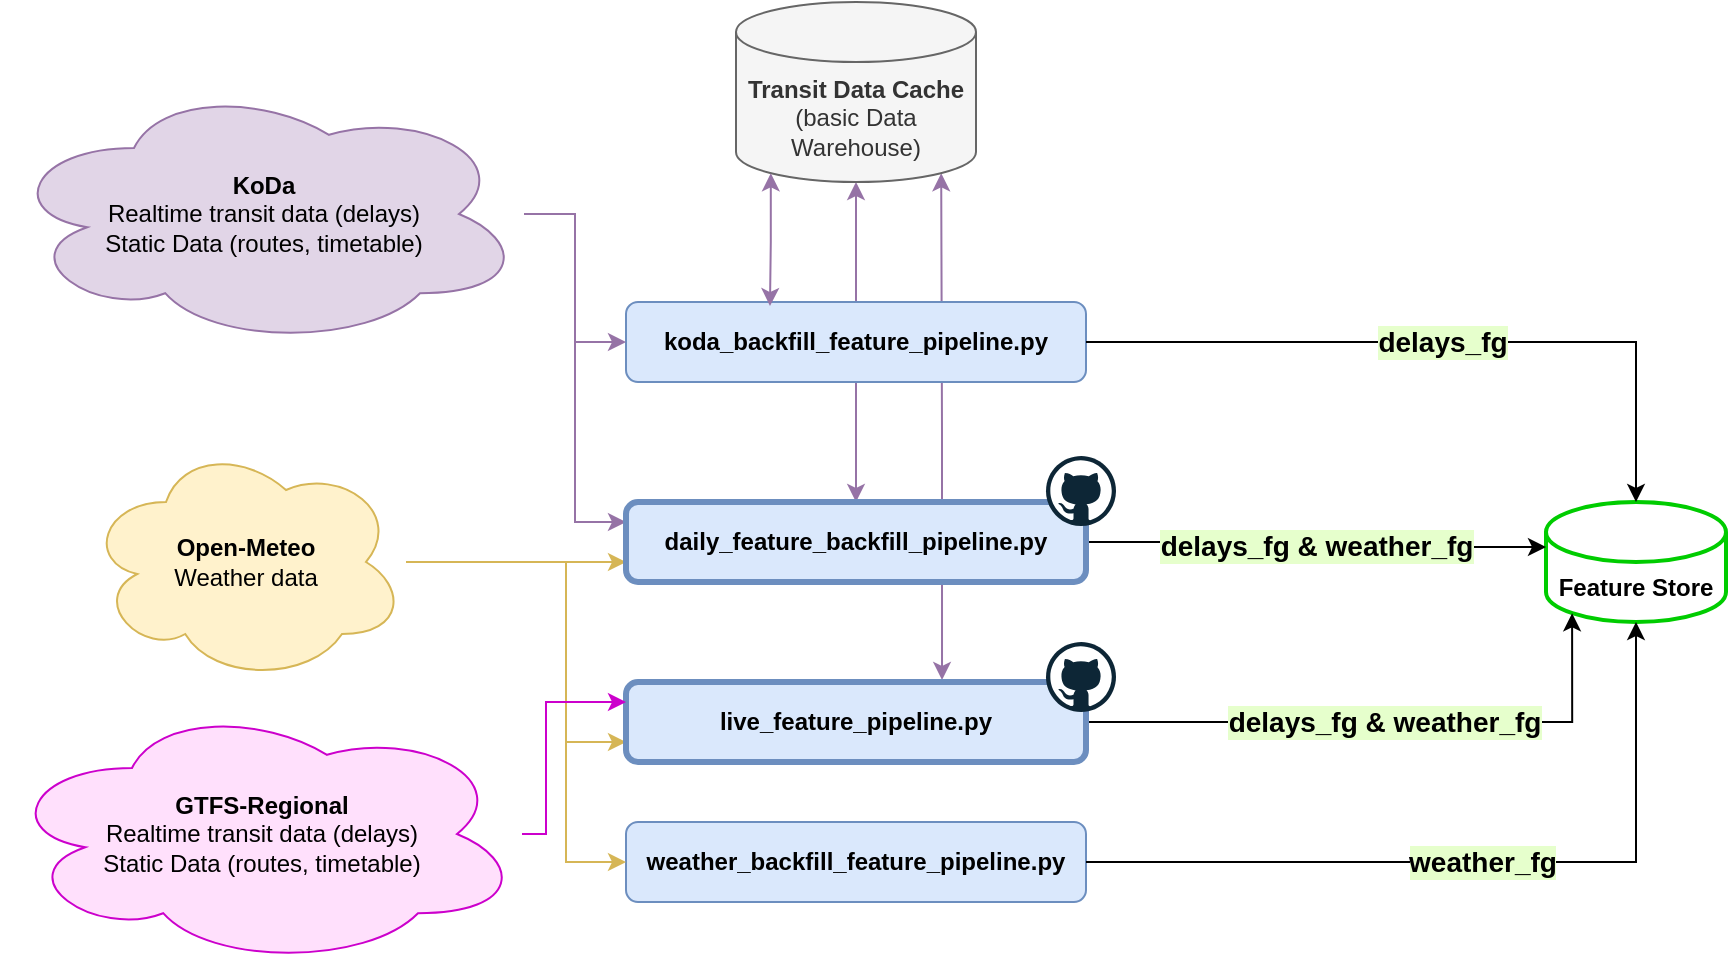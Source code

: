 <mxfile version="26.0.4">
  <diagram name="Page-1" id="hvCVw3J_U8NuzNeVNspz">
    <mxGraphModel dx="2924" dy="1106" grid="1" gridSize="10" guides="1" tooltips="1" connect="1" arrows="1" fold="1" page="1" pageScale="1" pageWidth="850" pageHeight="1100" math="0" shadow="0">
      <root>
        <mxCell id="0" />
        <mxCell id="1" parent="0" />
        <mxCell id="oNIVlYiDy2HA4dlsOMTz-22" style="edgeStyle=orthogonalEdgeStyle;rounded=0;orthogonalLoop=1;jettySize=auto;html=1;exitX=0.5;exitY=0;exitDx=0;exitDy=0;entryX=0.5;entryY=1;entryDx=0;entryDy=0;entryPerimeter=0;startArrow=classic;startFill=1;fillColor=#e1d5e7;strokeColor=#9673a6;" edge="1" parent="1" source="oNIVlYiDy2HA4dlsOMTz-8" target="oNIVlYiDy2HA4dlsOMTz-21">
          <mxGeometry relative="1" as="geometry" />
        </mxCell>
        <mxCell id="oNIVlYiDy2HA4dlsOMTz-24" style="edgeStyle=orthogonalEdgeStyle;rounded=0;orthogonalLoop=1;jettySize=auto;html=1;entryX=0.855;entryY=1;entryDx=0;entryDy=-4.35;entryPerimeter=0;startArrow=classic;startFill=1;fillColor=#e1d5e7;strokeColor=#9673a6;exitX=0.687;exitY=-0.025;exitDx=0;exitDy=0;exitPerimeter=0;" edge="1" parent="1" source="oNIVlYiDy2HA4dlsOMTz-29" target="oNIVlYiDy2HA4dlsOMTz-21">
          <mxGeometry relative="1" as="geometry">
            <mxPoint x="378" y="450" as="sourcePoint" />
          </mxGeometry>
        </mxCell>
        <mxCell id="oNIVlYiDy2HA4dlsOMTz-1" value="Feature Store" style="shape=cylinder3;whiteSpace=wrap;html=1;boundedLbl=1;backgroundOutline=1;size=15;fontStyle=1;strokeColor=#00CC00;strokeWidth=2;" vertex="1" parent="1">
          <mxGeometry x="680" y="370" width="90" height="60" as="geometry" />
        </mxCell>
        <mxCell id="oNIVlYiDy2HA4dlsOMTz-2" value="koda_backfill_feature_pipeline.py" style="rounded=1;whiteSpace=wrap;html=1;fillColor=#dae8fc;strokeColor=#6c8ebf;fontStyle=1" vertex="1" parent="1">
          <mxGeometry x="220" y="270" width="230" height="40" as="geometry" />
        </mxCell>
        <mxCell id="oNIVlYiDy2HA4dlsOMTz-3" value="delays_fg" style="edgeStyle=orthogonalEdgeStyle;rounded=0;orthogonalLoop=1;jettySize=auto;html=1;entryX=0.5;entryY=0;entryDx=0;entryDy=0;entryPerimeter=0;labelBackgroundColor=#E6FFCC;fontSize=14;labelBorderColor=none;fontStyle=1;spacing=2;spacingTop=0;spacingLeft=0;" edge="1" parent="1" source="oNIVlYiDy2HA4dlsOMTz-2" target="oNIVlYiDy2HA4dlsOMTz-1">
          <mxGeometry relative="1" as="geometry" />
        </mxCell>
        <mxCell id="oNIVlYiDy2HA4dlsOMTz-4" value="weather_backfill_feature_pipeline.py" style="rounded=1;whiteSpace=wrap;html=1;fillColor=#dae8fc;strokeColor=#6c8ebf;fontStyle=1" vertex="1" parent="1">
          <mxGeometry x="220" y="530" width="230" height="40" as="geometry" />
        </mxCell>
        <mxCell id="oNIVlYiDy2HA4dlsOMTz-5" value="weather_fg" style="edgeStyle=orthogonalEdgeStyle;rounded=0;orthogonalLoop=1;jettySize=auto;html=1;entryX=0.5;entryY=1;entryDx=0;entryDy=0;entryPerimeter=0;fontSize=14;labelBackgroundColor=#E6FFCC;fontStyle=1" edge="1" parent="1" source="oNIVlYiDy2HA4dlsOMTz-4" target="oNIVlYiDy2HA4dlsOMTz-1">
          <mxGeometry relative="1" as="geometry" />
        </mxCell>
        <mxCell id="oNIVlYiDy2HA4dlsOMTz-9" value="delays_fg &amp;amp; weather_fg" style="edgeStyle=orthogonalEdgeStyle;rounded=0;orthogonalLoop=1;jettySize=auto;html=1;entryX=0;entryY=0;entryDx=0;entryDy=22.5;entryPerimeter=0;fontSize=14;labelBackgroundColor=#E6FFCC;fontStyle=1" edge="1" source="oNIVlYiDy2HA4dlsOMTz-8" parent="1" target="oNIVlYiDy2HA4dlsOMTz-1">
          <mxGeometry relative="1" as="geometry">
            <mxPoint x="680" y="490" as="targetPoint" />
          </mxGeometry>
        </mxCell>
        <mxCell id="oNIVlYiDy2HA4dlsOMTz-15" style="edgeStyle=orthogonalEdgeStyle;rounded=0;orthogonalLoop=1;jettySize=auto;html=1;entryX=0;entryY=0.75;entryDx=0;entryDy=0;fillColor=#fff2cc;strokeColor=#d6b656;" edge="1" parent="1" source="oNIVlYiDy2HA4dlsOMTz-12" target="oNIVlYiDy2HA4dlsOMTz-8">
          <mxGeometry relative="1" as="geometry">
            <Array as="points">
              <mxPoint x="150" y="400" />
              <mxPoint x="150" y="400" />
            </Array>
          </mxGeometry>
        </mxCell>
        <mxCell id="oNIVlYiDy2HA4dlsOMTz-16" style="edgeStyle=orthogonalEdgeStyle;rounded=0;orthogonalLoop=1;jettySize=auto;html=1;fillColor=#fff2cc;strokeColor=#d6b656;entryX=0;entryY=0.5;entryDx=0;entryDy=0;" edge="1" parent="1" source="oNIVlYiDy2HA4dlsOMTz-12" target="oNIVlYiDy2HA4dlsOMTz-4">
          <mxGeometry relative="1" as="geometry">
            <mxPoint x="210" y="550" as="targetPoint" />
            <Array as="points">
              <mxPoint x="190" y="400" />
              <mxPoint x="190" y="550" />
            </Array>
          </mxGeometry>
        </mxCell>
        <mxCell id="oNIVlYiDy2HA4dlsOMTz-34" style="edgeStyle=orthogonalEdgeStyle;rounded=0;orthogonalLoop=1;jettySize=auto;html=1;entryX=0;entryY=0.75;entryDx=0;entryDy=0;fillColor=#fff2cc;strokeColor=#d6b656;" edge="1" parent="1" source="oNIVlYiDy2HA4dlsOMTz-12" target="oNIVlYiDy2HA4dlsOMTz-29">
          <mxGeometry relative="1" as="geometry">
            <Array as="points">
              <mxPoint x="190" y="400" />
              <mxPoint x="190" y="490" />
            </Array>
          </mxGeometry>
        </mxCell>
        <mxCell id="oNIVlYiDy2HA4dlsOMTz-12" value="Open-Meteo&lt;br&gt;&lt;span style=&quot;font-weight: normal;&quot;&gt;Weather data&lt;/span&gt;" style="ellipse;shape=cloud;whiteSpace=wrap;html=1;fillColor=#fff2cc;strokeColor=#d6b656;fontStyle=1" vertex="1" parent="1">
          <mxGeometry x="-50" y="340" width="160" height="120" as="geometry" />
        </mxCell>
        <mxCell id="oNIVlYiDy2HA4dlsOMTz-18" style="edgeStyle=orthogonalEdgeStyle;rounded=0;orthogonalLoop=1;jettySize=auto;html=1;entryX=0;entryY=0.5;entryDx=0;entryDy=0;fillColor=#e1d5e7;strokeColor=#9673a6;" edge="1" parent="1" source="oNIVlYiDy2HA4dlsOMTz-17" target="oNIVlYiDy2HA4dlsOMTz-2">
          <mxGeometry relative="1" as="geometry" />
        </mxCell>
        <mxCell id="oNIVlYiDy2HA4dlsOMTz-19" style="edgeStyle=orthogonalEdgeStyle;rounded=0;orthogonalLoop=1;jettySize=auto;html=1;entryX=0;entryY=0.25;entryDx=0;entryDy=0;fillColor=#e1d5e7;strokeColor=#9673a6;" edge="1" parent="1" source="oNIVlYiDy2HA4dlsOMTz-17" target="oNIVlYiDy2HA4dlsOMTz-8">
          <mxGeometry relative="1" as="geometry" />
        </mxCell>
        <mxCell id="oNIVlYiDy2HA4dlsOMTz-17" value="KoDa&lt;br&gt;&lt;span style=&quot;font-weight: normal;&quot;&gt;Realtime transit data (delays)&lt;br&gt;Static Data (routes, timetable)&lt;/span&gt;" style="ellipse;shape=cloud;whiteSpace=wrap;html=1;fontStyle=1;fillColor=#e1d5e7;strokeColor=#9673a6;" vertex="1" parent="1">
          <mxGeometry x="-91" y="160" width="260" height="132" as="geometry" />
        </mxCell>
        <mxCell id="oNIVlYiDy2HA4dlsOMTz-21" value="&lt;b&gt;Transit Data Cache&lt;/b&gt; &lt;br&gt;(basic Data Warehouse)" style="shape=cylinder3;whiteSpace=wrap;html=1;boundedLbl=1;backgroundOutline=1;size=15;fillColor=#f5f5f5;strokeColor=#666666;fontColor=#333333;" vertex="1" parent="1">
          <mxGeometry x="275" y="120" width="120" height="90" as="geometry" />
        </mxCell>
        <mxCell id="oNIVlYiDy2HA4dlsOMTz-31" value="delays_fg &amp;amp; weather_fg" style="edgeStyle=orthogonalEdgeStyle;rounded=0;orthogonalLoop=1;jettySize=auto;html=1;entryX=0.145;entryY=1;entryDx=0;entryDy=-4.35;entryPerimeter=0;fontSize=14;labelBackgroundColor=#E6FFCC;fontStyle=1" edge="1" source="oNIVlYiDy2HA4dlsOMTz-29" parent="1" target="oNIVlYiDy2HA4dlsOMTz-1">
          <mxGeometry relative="1" as="geometry">
            <mxPoint x="680" y="458" as="targetPoint" />
          </mxGeometry>
        </mxCell>
        <mxCell id="oNIVlYiDy2HA4dlsOMTz-32" value="" style="group" vertex="1" connectable="0" parent="1">
          <mxGeometry x="220" y="347" width="245" height="63" as="geometry" />
        </mxCell>
        <mxCell id="oNIVlYiDy2HA4dlsOMTz-8" value="daily_feature_backfill_pipeline.py" style="rounded=1;whiteSpace=wrap;html=1;fillColor=#dae8fc;strokeColor=#6c8ebf;fontStyle=1;strokeWidth=3;" vertex="1" parent="oNIVlYiDy2HA4dlsOMTz-32">
          <mxGeometry y="23" width="230" height="40" as="geometry" />
        </mxCell>
        <mxCell id="oNIVlYiDy2HA4dlsOMTz-28" value="" style="dashed=0;outlineConnect=0;html=1;align=center;labelPosition=center;verticalLabelPosition=bottom;verticalAlign=top;shape=mxgraph.weblogos.github" vertex="1" parent="oNIVlYiDy2HA4dlsOMTz-32">
          <mxGeometry x="210" width="35" height="35" as="geometry" />
        </mxCell>
        <mxCell id="oNIVlYiDy2HA4dlsOMTz-33" value="" style="group" vertex="1" connectable="0" parent="1">
          <mxGeometry x="220" y="440" width="245" height="60" as="geometry" />
        </mxCell>
        <mxCell id="oNIVlYiDy2HA4dlsOMTz-29" value="&lt;div&gt;live_feature_pipeline.py&lt;/div&gt;" style="rounded=1;whiteSpace=wrap;html=1;fillColor=#dae8fc;strokeColor=#6c8ebf;fontStyle=1;strokeWidth=3;" vertex="1" parent="oNIVlYiDy2HA4dlsOMTz-33">
          <mxGeometry y="20" width="230" height="40" as="geometry" />
        </mxCell>
        <mxCell id="oNIVlYiDy2HA4dlsOMTz-30" value="" style="dashed=0;outlineConnect=0;html=1;align=center;labelPosition=center;verticalLabelPosition=bottom;verticalAlign=top;shape=mxgraph.weblogos.github" vertex="1" parent="oNIVlYiDy2HA4dlsOMTz-33">
          <mxGeometry x="210" width="35" height="35" as="geometry" />
        </mxCell>
        <mxCell id="oNIVlYiDy2HA4dlsOMTz-37" style="edgeStyle=orthogonalEdgeStyle;rounded=0;orthogonalLoop=1;jettySize=auto;html=1;exitX=0.145;exitY=1;exitDx=0;exitDy=-4.35;exitPerimeter=0;entryX=0.313;entryY=0.05;entryDx=0;entryDy=0;entryPerimeter=0;fillColor=#e1d5e7;strokeColor=#9673a6;startArrow=classic;startFill=1;" edge="1" parent="1" source="oNIVlYiDy2HA4dlsOMTz-21" target="oNIVlYiDy2HA4dlsOMTz-2">
          <mxGeometry relative="1" as="geometry" />
        </mxCell>
        <mxCell id="oNIVlYiDy2HA4dlsOMTz-39" style="edgeStyle=orthogonalEdgeStyle;rounded=0;orthogonalLoop=1;jettySize=auto;html=1;entryX=0;entryY=0.25;entryDx=0;entryDy=0;strokeColor=#CC00CC;" edge="1" parent="1" source="oNIVlYiDy2HA4dlsOMTz-38" target="oNIVlYiDy2HA4dlsOMTz-29">
          <mxGeometry relative="1" as="geometry">
            <Array as="points">
              <mxPoint x="180" y="536" />
              <mxPoint x="180" y="470" />
            </Array>
          </mxGeometry>
        </mxCell>
        <mxCell id="oNIVlYiDy2HA4dlsOMTz-38" value="GTFS-Regional&lt;br&gt;&lt;span style=&quot;font-weight: normal;&quot;&gt;Realtime transit data (delays)&lt;br&gt;Static Data (routes, timetable)&lt;/span&gt;" style="ellipse;shape=cloud;whiteSpace=wrap;html=1;fontStyle=1;fillColor=#FFE0FC;strokeColor=#CC00CC;" vertex="1" parent="1">
          <mxGeometry x="-92" y="470" width="260" height="132" as="geometry" />
        </mxCell>
      </root>
    </mxGraphModel>
  </diagram>
</mxfile>
